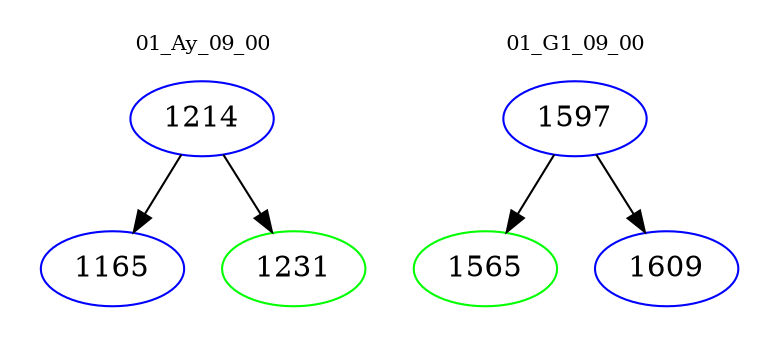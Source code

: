 digraph{
subgraph cluster_0 {
color = white
label = "01_Ay_09_00";
fontsize=10;
T0_1214 [label="1214", color="blue"]
T0_1214 -> T0_1165 [color="black"]
T0_1165 [label="1165", color="blue"]
T0_1214 -> T0_1231 [color="black"]
T0_1231 [label="1231", color="green"]
}
subgraph cluster_1 {
color = white
label = "01_G1_09_00";
fontsize=10;
T1_1597 [label="1597", color="blue"]
T1_1597 -> T1_1565 [color="black"]
T1_1565 [label="1565", color="green"]
T1_1597 -> T1_1609 [color="black"]
T1_1609 [label="1609", color="blue"]
}
}
